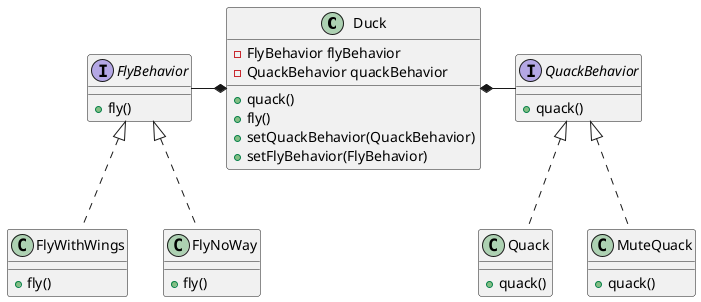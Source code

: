 @startuml strategy
class Duck {
  - FlyBehavior flyBehavior
  - QuackBehavior quackBehavior
  + quack()
  + fly()
  + setQuackBehavior(QuackBehavior)
  + setFlyBehavior(FlyBehavior)
}

interface FlyBehavior {
  + fly()
}

interface QuackBehavior {
  + quack()
}

class FlyWithWings {
  + fly()
}

class FlyNoWay {
  + fly()
}

class Quack {
  + quack()
}

class MuteQuack {
  + quack()
}

Duck *-left- FlyBehavior
Duck *-right- QuackBehavior
FlyBehavior <|.. FlyWithWings
FlyBehavior <|.. FlyNoWay
QuackBehavior <|.. Quack
QuackBehavior <|.. MuteQuack

@enduml